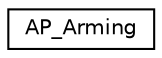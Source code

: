digraph "Graphical Class Hierarchy"
{
 // INTERACTIVE_SVG=YES
  edge [fontname="Helvetica",fontsize="10",labelfontname="Helvetica",labelfontsize="10"];
  node [fontname="Helvetica",fontsize="10",shape=record];
  rankdir="LR";
  Node1 [label="AP_Arming",height=0.2,width=0.4,color="black", fillcolor="white", style="filled",URL="$classAP__Arming.html"];
}
